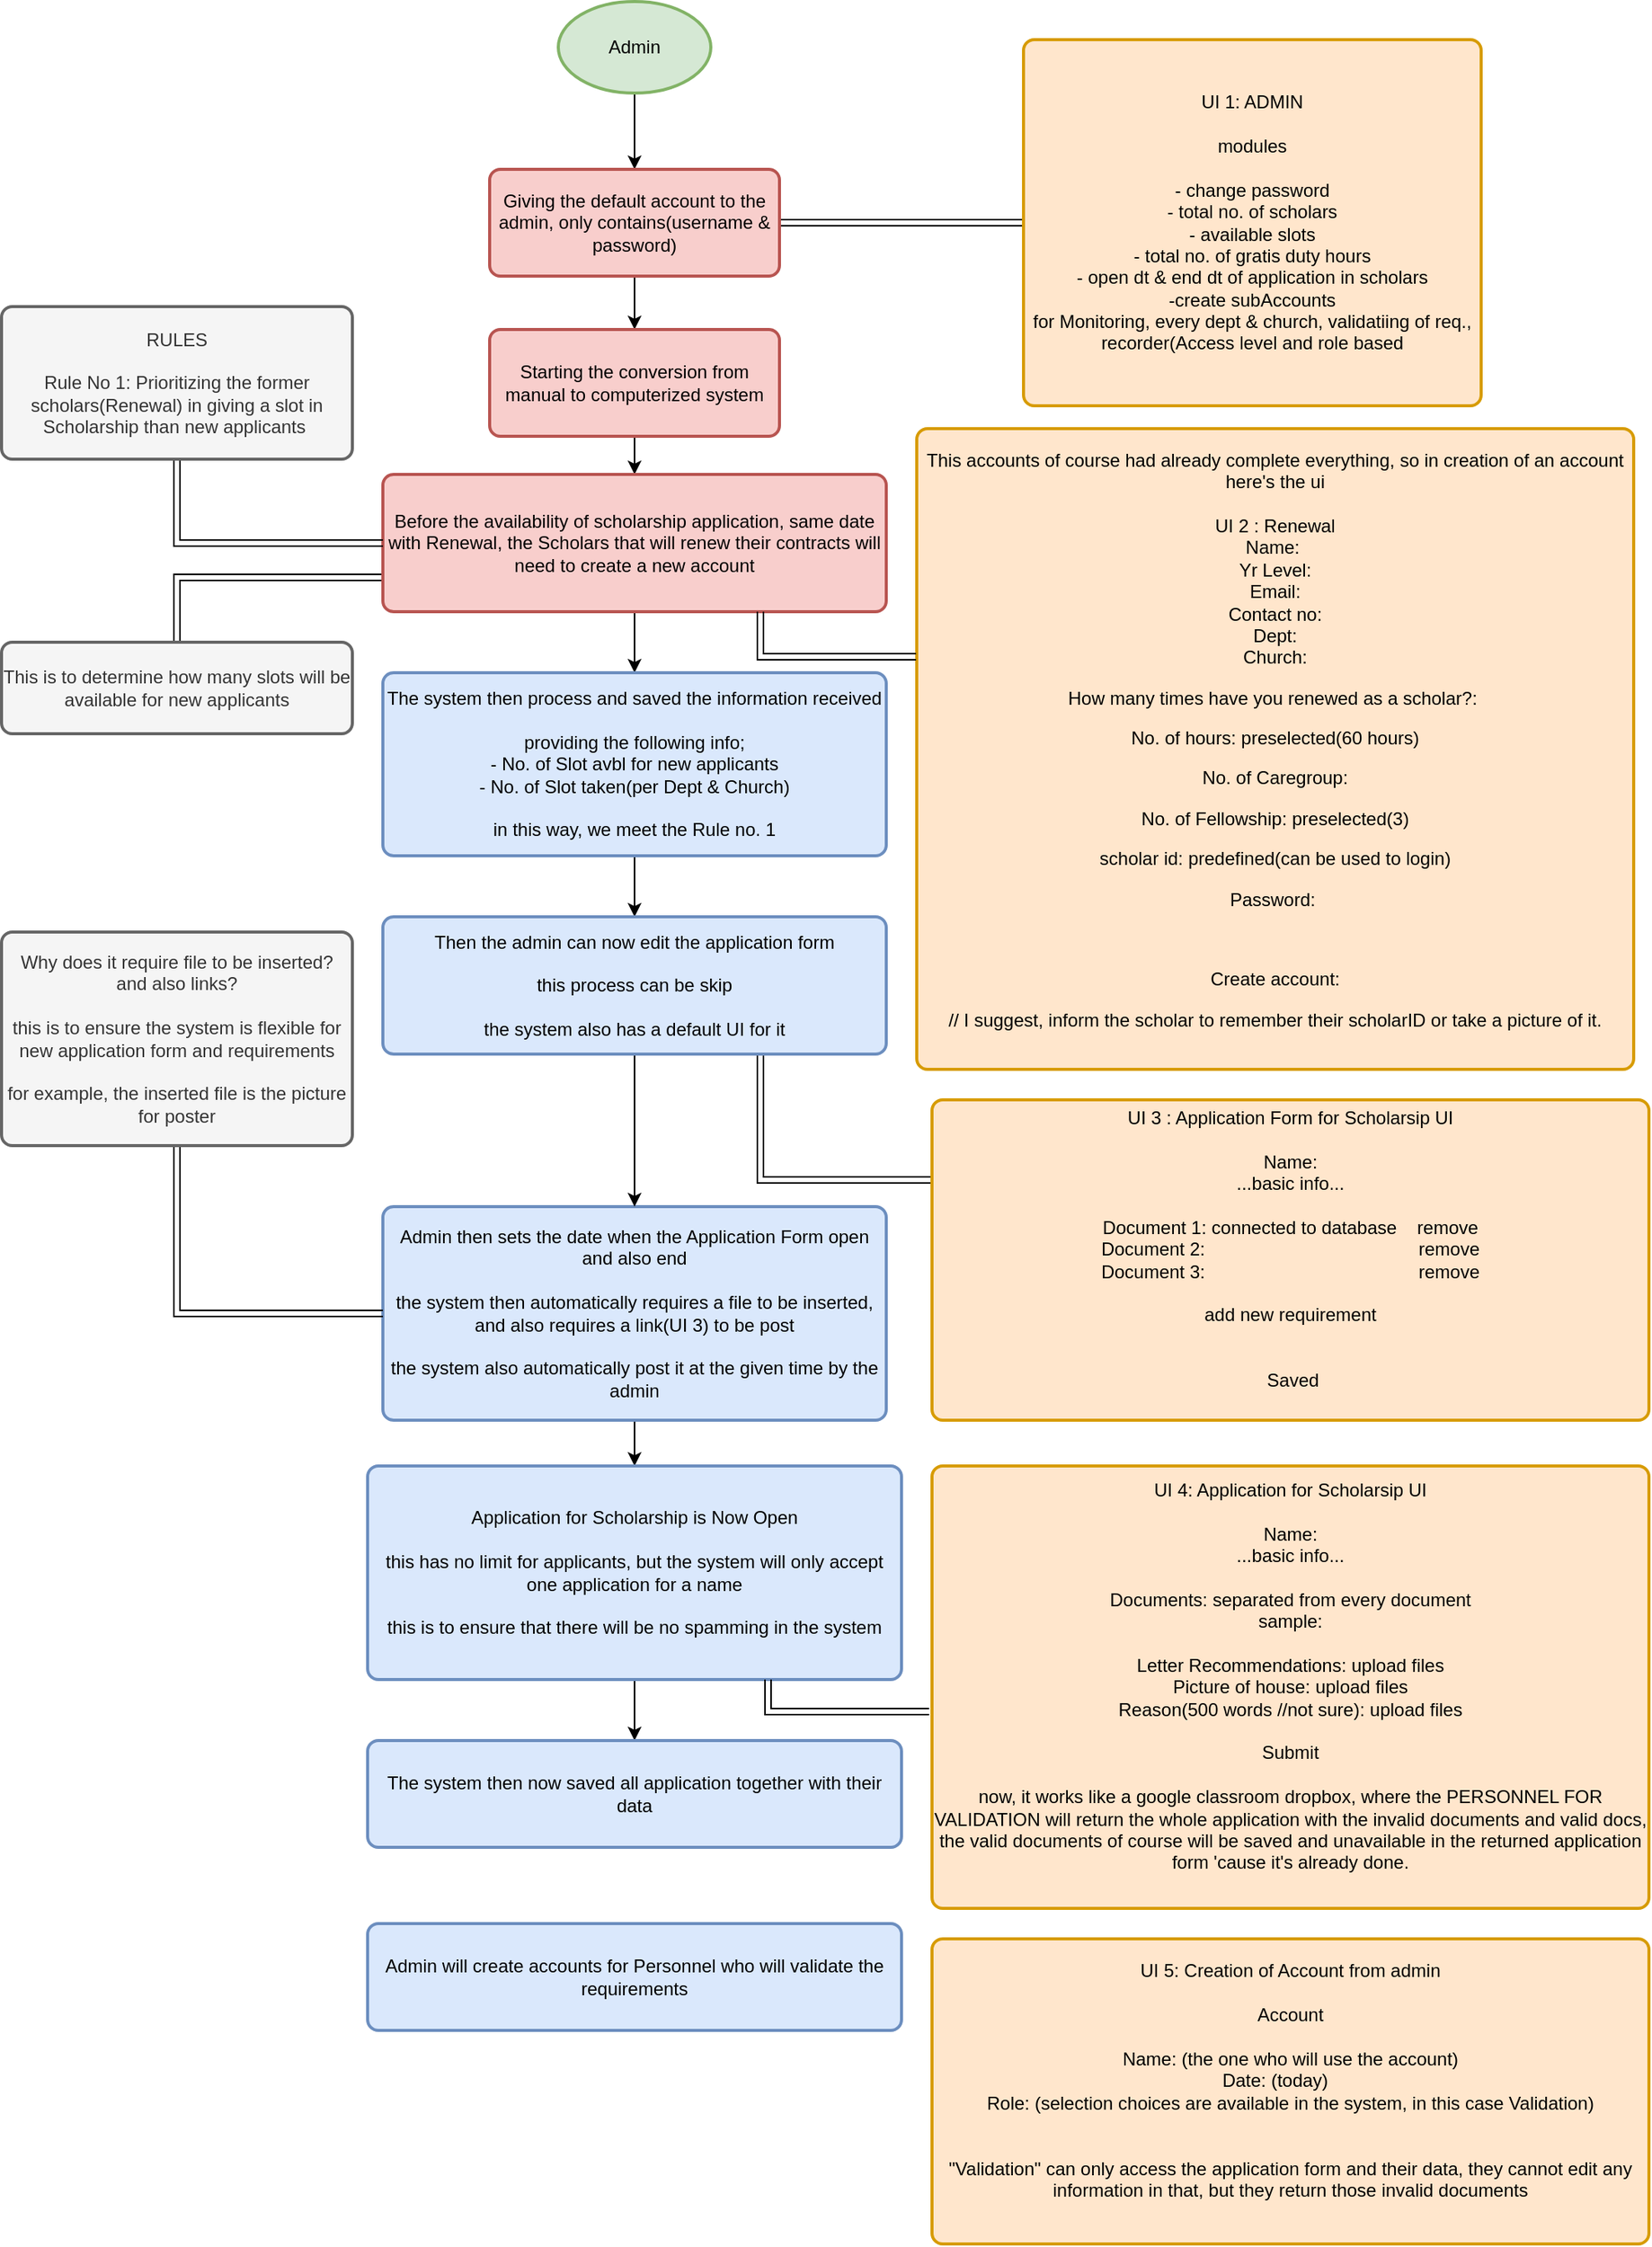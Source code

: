 <mxfile version="26.1.1">
  <diagram name="Page-1" id="uqGoRRFVobq48VPTha0x">
    <mxGraphModel dx="1434" dy="784" grid="1" gridSize="10" guides="1" tooltips="1" connect="1" arrows="1" fold="1" page="1" pageScale="1" pageWidth="1100" pageHeight="1700" math="0" shadow="0">
      <root>
        <mxCell id="0" />
        <mxCell id="1" parent="0" />
        <mxCell id="KrNsN0gfztRpw3SpxQ73-5" style="edgeStyle=orthogonalEdgeStyle;rounded=0;orthogonalLoop=1;jettySize=auto;html=1;exitX=0.5;exitY=1;exitDx=0;exitDy=0;exitPerimeter=0;entryX=0.5;entryY=0;entryDx=0;entryDy=0;" parent="1" source="KrNsN0gfztRpw3SpxQ73-1" target="KrNsN0gfztRpw3SpxQ73-2" edge="1">
          <mxGeometry relative="1" as="geometry" />
        </mxCell>
        <mxCell id="KrNsN0gfztRpw3SpxQ73-1" value="Admin" style="strokeWidth=2;html=1;shape=mxgraph.flowchart.start_1;whiteSpace=wrap;fillColor=#d5e8d4;strokeColor=#82b366;" parent="1" vertex="1">
          <mxGeometry x="375" y="20" width="100" height="60" as="geometry" />
        </mxCell>
        <mxCell id="KrNsN0gfztRpw3SpxQ73-6" style="edgeStyle=orthogonalEdgeStyle;rounded=0;orthogonalLoop=1;jettySize=auto;html=1;exitX=1;exitY=0.5;exitDx=0;exitDy=0;shape=link;" parent="1" source="KrNsN0gfztRpw3SpxQ73-2" target="KrNsN0gfztRpw3SpxQ73-3" edge="1">
          <mxGeometry relative="1" as="geometry" />
        </mxCell>
        <mxCell id="KrNsN0gfztRpw3SpxQ73-9" style="edgeStyle=orthogonalEdgeStyle;rounded=0;orthogonalLoop=1;jettySize=auto;html=1;exitX=0.5;exitY=1;exitDx=0;exitDy=0;" parent="1" source="KrNsN0gfztRpw3SpxQ73-2" target="KrNsN0gfztRpw3SpxQ73-8" edge="1">
          <mxGeometry relative="1" as="geometry" />
        </mxCell>
        <mxCell id="KrNsN0gfztRpw3SpxQ73-2" value="Giving the default account to the admin, only contains(username &amp;amp; password)" style="rounded=1;whiteSpace=wrap;html=1;absoluteArcSize=1;arcSize=14;strokeWidth=2;fillColor=#f8cecc;strokeColor=#b85450;" parent="1" vertex="1">
          <mxGeometry x="330" y="130" width="190" height="70" as="geometry" />
        </mxCell>
        <mxCell id="KrNsN0gfztRpw3SpxQ73-3" value="UI 1: ADMIN&lt;br&gt;&lt;div&gt;&lt;br&gt;&lt;/div&gt;&lt;div&gt;modules&lt;/div&gt;&lt;div&gt;&lt;br&gt;&lt;/div&gt;&lt;div&gt;- change password&lt;/div&gt;&lt;div&gt;- total no. of scholars&lt;/div&gt;&lt;div&gt;- available slots&lt;/div&gt;&lt;div&gt;- total no. of gratis duty hours&lt;/div&gt;&lt;div&gt;- open dt &amp;amp; end dt of application in scholars&lt;/div&gt;&lt;div&gt;-create subAccounts&lt;/div&gt;&lt;div&gt;for Monitoring, every dept &amp;amp; church, validatiing of req., recorder(Access level and role based&lt;/div&gt;" style="rounded=1;whiteSpace=wrap;html=1;absoluteArcSize=1;arcSize=14;strokeWidth=2;fillColor=#ffe6cc;strokeColor=#d79b00;" parent="1" vertex="1">
          <mxGeometry x="680" y="45" width="300" height="240" as="geometry" />
        </mxCell>
        <mxCell id="KrNsN0gfztRpw3SpxQ73-15" style="edgeStyle=orthogonalEdgeStyle;rounded=0;orthogonalLoop=1;jettySize=auto;html=1;exitX=0.5;exitY=1;exitDx=0;exitDy=0;entryX=0.5;entryY=0;entryDx=0;entryDy=0;" parent="1" source="KrNsN0gfztRpw3SpxQ73-8" target="KrNsN0gfztRpw3SpxQ73-10" edge="1">
          <mxGeometry relative="1" as="geometry" />
        </mxCell>
        <mxCell id="KrNsN0gfztRpw3SpxQ73-8" value="Starting the conversion from manual to computerized system" style="rounded=1;whiteSpace=wrap;html=1;absoluteArcSize=1;arcSize=14;strokeWidth=2;fillColor=#f8cecc;strokeColor=#b85450;" parent="1" vertex="1">
          <mxGeometry x="330" y="235" width="190" height="70" as="geometry" />
        </mxCell>
        <mxCell id="KrNsN0gfztRpw3SpxQ73-17" style="edgeStyle=orthogonalEdgeStyle;rounded=0;orthogonalLoop=1;jettySize=auto;html=1;exitX=0;exitY=0.75;exitDx=0;exitDy=0;entryX=0.5;entryY=0;entryDx=0;entryDy=0;shape=link;" parent="1" source="KrNsN0gfztRpw3SpxQ73-10" target="KrNsN0gfztRpw3SpxQ73-16" edge="1">
          <mxGeometry relative="1" as="geometry" />
        </mxCell>
        <mxCell id="KrNsN0gfztRpw3SpxQ73-21" style="edgeStyle=orthogonalEdgeStyle;rounded=0;orthogonalLoop=1;jettySize=auto;html=1;exitX=0.5;exitY=1;exitDx=0;exitDy=0;entryX=0.5;entryY=0;entryDx=0;entryDy=0;" parent="1" source="KrNsN0gfztRpw3SpxQ73-10" target="KrNsN0gfztRpw3SpxQ73-20" edge="1">
          <mxGeometry relative="1" as="geometry" />
        </mxCell>
        <mxCell id="KrNsN0gfztRpw3SpxQ73-10" value="Before the availability of scholarship application, same date with Renewal, the Scholars that will renew their contracts will need to create a new account" style="rounded=1;whiteSpace=wrap;html=1;absoluteArcSize=1;arcSize=14;strokeWidth=2;fillColor=#f8cecc;strokeColor=#b85450;" parent="1" vertex="1">
          <mxGeometry x="260" y="330" width="330" height="90" as="geometry" />
        </mxCell>
        <mxCell id="KrNsN0gfztRpw3SpxQ73-14" style="edgeStyle=orthogonalEdgeStyle;rounded=0;orthogonalLoop=1;jettySize=auto;html=1;exitX=0.5;exitY=1;exitDx=0;exitDy=0;entryX=0;entryY=0.5;entryDx=0;entryDy=0;shape=link;" parent="1" source="KrNsN0gfztRpw3SpxQ73-11" target="KrNsN0gfztRpw3SpxQ73-10" edge="1">
          <mxGeometry relative="1" as="geometry" />
        </mxCell>
        <mxCell id="KrNsN0gfztRpw3SpxQ73-11" value="RULES&lt;br&gt;&lt;br&gt;&lt;div&gt;Rule No 1: Prioritizing the former scholars(Renewal) in giving a slot in Scholarship than new applicants&amp;nbsp;&lt;/div&gt;" style="rounded=1;whiteSpace=wrap;html=1;absoluteArcSize=1;arcSize=14;strokeWidth=2;fillColor=#f5f5f5;strokeColor=#666666;fontColor=#333333;" parent="1" vertex="1">
          <mxGeometry x="10" y="220" width="230" height="100" as="geometry" />
        </mxCell>
        <mxCell id="KrNsN0gfztRpw3SpxQ73-16" value="This is to determine how many slots will be available for new applicants" style="rounded=1;whiteSpace=wrap;html=1;absoluteArcSize=1;arcSize=14;strokeWidth=2;fillColor=#f5f5f5;strokeColor=#666666;fontColor=#333333;" parent="1" vertex="1">
          <mxGeometry x="10" y="440" width="230" height="60" as="geometry" />
        </mxCell>
        <mxCell id="KrNsN0gfztRpw3SpxQ73-18" value="This accounts of course had already complete everything, so in creation of an account here&#39;s the ui&lt;div&gt;&lt;br&gt;&lt;/div&gt;&lt;div&gt;UI 2 : Renewal&lt;br&gt;Name:&amp;nbsp;&lt;/div&gt;&lt;div&gt;Yr Level:&lt;/div&gt;&lt;div&gt;Email:&lt;/div&gt;&lt;div&gt;Contact no:&lt;/div&gt;&lt;div&gt;Dept:&lt;/div&gt;&lt;div&gt;Church:&lt;/div&gt;&lt;div&gt;&lt;p&gt;How many times have you renewed as a scholar?:&amp;nbsp;&lt;/p&gt;&lt;p&gt;No. of hours: preselected(60 hours)&lt;/p&gt;&lt;p&gt;No. of Caregroup:&lt;/p&gt;&lt;p&gt;No. of Fellowship: preselected(3)&lt;/p&gt;&lt;p&gt;scholar id: predefined(can be used to login)&lt;/p&gt;&lt;p&gt;Password:&amp;nbsp;&lt;/p&gt;&lt;p&gt;&lt;br&gt;&lt;/p&gt;&lt;p&gt;Create account:&lt;/p&gt;&lt;p&gt;// I suggest, inform the scholar to remember their scholarID or take a picture of it.&lt;/p&gt;&lt;/div&gt;" style="rounded=1;whiteSpace=wrap;html=1;absoluteArcSize=1;arcSize=14;strokeWidth=2;fillColor=#ffe6cc;strokeColor=#d79b00;" parent="1" vertex="1">
          <mxGeometry x="610" y="300" width="470" height="420" as="geometry" />
        </mxCell>
        <mxCell id="KrNsN0gfztRpw3SpxQ73-33" style="edgeStyle=orthogonalEdgeStyle;rounded=0;orthogonalLoop=1;jettySize=auto;html=1;exitX=0.5;exitY=1;exitDx=0;exitDy=0;entryX=0.5;entryY=0;entryDx=0;entryDy=0;" parent="1" source="KrNsN0gfztRpw3SpxQ73-20" target="KrNsN0gfztRpw3SpxQ73-32" edge="1">
          <mxGeometry relative="1" as="geometry" />
        </mxCell>
        <mxCell id="KrNsN0gfztRpw3SpxQ73-20" value="The system then process and saved the information received&lt;br&gt;&lt;br&gt;providing the following info;&lt;div&gt;&lt;span style=&quot;text-align: start; background-color: transparent; color: light-dark(rgb(0, 0, 0), rgb(255, 255, 255));&quot;&gt;- No. of Slot avbl for new applicants&lt;/span&gt;&lt;/div&gt;&lt;div&gt;&lt;span style=&quot;text-align: start; background-color: transparent; color: light-dark(rgb(0, 0, 0), rgb(255, 255, 255));&quot;&gt;- No. of Slot taken(per Dept &amp;amp; Church)&lt;/span&gt;&lt;/div&gt;&lt;div&gt;&lt;span style=&quot;text-align: start; background-color: transparent; color: light-dark(rgb(0, 0, 0), rgb(255, 255, 255));&quot;&gt;&lt;br&gt;&lt;/span&gt;&lt;/div&gt;&lt;div&gt;&lt;span style=&quot;text-align: start; background-color: transparent; color: light-dark(rgb(0, 0, 0), rgb(255, 255, 255));&quot;&gt;in this way, we meet the Rule no. 1&lt;/span&gt;&lt;/div&gt;" style="rounded=1;whiteSpace=wrap;html=1;absoluteArcSize=1;arcSize=14;strokeWidth=2;fillColor=#dae8fc;strokeColor=#6c8ebf;" parent="1" vertex="1">
          <mxGeometry x="260" y="460" width="330" height="120" as="geometry" />
        </mxCell>
        <mxCell id="KrNsN0gfztRpw3SpxQ73-45" style="edgeStyle=orthogonalEdgeStyle;rounded=0;orthogonalLoop=1;jettySize=auto;html=1;exitX=0.5;exitY=1;exitDx=0;exitDy=0;entryX=0.5;entryY=0;entryDx=0;entryDy=0;" parent="1" source="KrNsN0gfztRpw3SpxQ73-22" target="KrNsN0gfztRpw3SpxQ73-44" edge="1">
          <mxGeometry relative="1" as="geometry" />
        </mxCell>
        <mxCell id="KrNsN0gfztRpw3SpxQ73-22" value="Admin then sets the date when the Application Form open and also end&lt;div&gt;&lt;br&gt;&lt;/div&gt;&lt;div&gt;the system then automatically requires a file to be inserted, and also requires a link(UI 3) to be post&lt;/div&gt;&lt;div&gt;&lt;br&gt;&lt;/div&gt;&lt;div&gt;the system also automatically post it at the given time by the admin&lt;/div&gt;" style="rounded=1;whiteSpace=wrap;html=1;absoluteArcSize=1;arcSize=14;strokeWidth=2;fillColor=#dae8fc;strokeColor=#6c8ebf;" parent="1" vertex="1">
          <mxGeometry x="260" y="810" width="330" height="140" as="geometry" />
        </mxCell>
        <mxCell id="KrNsN0gfztRpw3SpxQ73-37" style="edgeStyle=orthogonalEdgeStyle;rounded=0;orthogonalLoop=1;jettySize=auto;html=1;exitX=0.5;exitY=1;exitDx=0;exitDy=0;entryX=0;entryY=0.5;entryDx=0;entryDy=0;shape=link;" parent="1" source="KrNsN0gfztRpw3SpxQ73-25" target="KrNsN0gfztRpw3SpxQ73-22" edge="1">
          <mxGeometry relative="1" as="geometry" />
        </mxCell>
        <mxCell id="KrNsN0gfztRpw3SpxQ73-25" value="Why does it require file to be inserted? and also links?&lt;br&gt;&lt;br&gt;this is to ensure the system is flexible for new application form and requirements&lt;div&gt;&lt;br&gt;&lt;/div&gt;&lt;div&gt;for example, the inserted file is the picture for poster&lt;/div&gt;" style="rounded=1;whiteSpace=wrap;html=1;absoluteArcSize=1;arcSize=14;strokeWidth=2;fillColor=#f5f5f5;strokeColor=#666666;fontColor=#333333;" parent="1" vertex="1">
          <mxGeometry x="10" y="630" width="230" height="140" as="geometry" />
        </mxCell>
        <mxCell id="KrNsN0gfztRpw3SpxQ73-36" style="edgeStyle=orthogonalEdgeStyle;rounded=0;orthogonalLoop=1;jettySize=auto;html=1;exitX=0.5;exitY=1;exitDx=0;exitDy=0;entryX=0.5;entryY=0;entryDx=0;entryDy=0;" parent="1" source="KrNsN0gfztRpw3SpxQ73-32" target="KrNsN0gfztRpw3SpxQ73-22" edge="1">
          <mxGeometry relative="1" as="geometry" />
        </mxCell>
        <mxCell id="KrNsN0gfztRpw3SpxQ73-40" style="edgeStyle=orthogonalEdgeStyle;rounded=0;orthogonalLoop=1;jettySize=auto;html=1;exitX=0.75;exitY=1;exitDx=0;exitDy=0;entryX=0;entryY=0.25;entryDx=0;entryDy=0;shape=link;" parent="1" source="KrNsN0gfztRpw3SpxQ73-32" target="KrNsN0gfztRpw3SpxQ73-39" edge="1">
          <mxGeometry relative="1" as="geometry" />
        </mxCell>
        <mxCell id="KrNsN0gfztRpw3SpxQ73-32" value="Then the admin can now edit the application form&lt;div&gt;&lt;div&gt;&lt;br&gt;&lt;/div&gt;&lt;div&gt;this process can be skip&lt;/div&gt;&lt;div&gt;&lt;br&gt;&lt;/div&gt;&lt;div&gt;the system also has a default UI for it&lt;/div&gt;&lt;/div&gt;" style="rounded=1;whiteSpace=wrap;html=1;absoluteArcSize=1;arcSize=14;strokeWidth=2;fillColor=#dae8fc;strokeColor=#6c8ebf;" parent="1" vertex="1">
          <mxGeometry x="260" y="620" width="330" height="90" as="geometry" />
        </mxCell>
        <mxCell id="KrNsN0gfztRpw3SpxQ73-38" value="UI 4: Application for Scholarsip UI&lt;div&gt;&lt;br&gt;&lt;/div&gt;&lt;div&gt;Name:&lt;/div&gt;&lt;div&gt;...basic info...&lt;/div&gt;&lt;div&gt;&lt;br&gt;&lt;/div&gt;&lt;div&gt;Documents: separated from every document&lt;/div&gt;&lt;div&gt;sample:&lt;/div&gt;&lt;div&gt;&lt;br&gt;&lt;/div&gt;&lt;div&gt;Letter Recommendations: upload files&lt;/div&gt;&lt;div&gt;Picture of house: upload files&lt;/div&gt;&lt;div&gt;Reason(500 words //not sure): upload files&lt;/div&gt;&lt;div&gt;&lt;br&gt;&lt;/div&gt;&lt;div&gt;Submit&lt;/div&gt;&lt;div&gt;&lt;br&gt;&lt;/div&gt;&lt;div&gt;now, it works like a google classroom dropbox, where the PERSONNEL FOR VALIDATION will return the whole application with the invalid documents and valid docs, the valid documents of course will be saved and unavailable in the returned application form &#39;cause it&#39;s already done.&lt;/div&gt;&lt;div&gt;&lt;br&gt;&lt;/div&gt;" style="rounded=1;whiteSpace=wrap;html=1;absoluteArcSize=1;arcSize=14;strokeWidth=2;fillColor=#ffe6cc;strokeColor=#d79b00;align=center;" parent="1" vertex="1">
          <mxGeometry x="620" y="980" width="470" height="290" as="geometry" />
        </mxCell>
        <mxCell id="KrNsN0gfztRpw3SpxQ73-39" value="UI 3 : Application Form for Scholarsip UI&lt;div&gt;&lt;br&gt;&lt;/div&gt;&lt;div&gt;Name:&lt;/div&gt;&lt;div&gt;...basic info...&lt;/div&gt;&lt;div&gt;&lt;br&gt;&lt;/div&gt;&lt;div&gt;Document 1: connected to database&amp;nbsp; &amp;nbsp; remove&lt;/div&gt;&lt;div&gt;Document 2:&amp;nbsp; &amp;nbsp; &amp;nbsp; &amp;nbsp; &amp;nbsp; &amp;nbsp; &amp;nbsp; &amp;nbsp; &amp;nbsp; &amp;nbsp; &amp;nbsp; &amp;nbsp; &amp;nbsp; &amp;nbsp; &amp;nbsp; &amp;nbsp; &amp;nbsp; &amp;nbsp; &amp;nbsp; &amp;nbsp; &amp;nbsp; remove&lt;/div&gt;&lt;div&gt;Document 3:&amp;nbsp; &amp;nbsp; &amp;nbsp; &amp;nbsp; &amp;nbsp; &amp;nbsp; &amp;nbsp; &amp;nbsp; &amp;nbsp; &amp;nbsp; &amp;nbsp; &amp;nbsp; &amp;nbsp; &amp;nbsp; &amp;nbsp; &amp;nbsp; &amp;nbsp; &amp;nbsp; &amp;nbsp; &amp;nbsp; &amp;nbsp; remove&lt;/div&gt;&lt;div&gt;&lt;br&gt;&lt;/div&gt;&lt;div&gt;add new requirement&lt;/div&gt;&lt;div&gt;&lt;br&gt;&lt;/div&gt;&lt;div&gt;&lt;br&gt;&lt;/div&gt;&lt;div&gt;&lt;span style=&quot;background-color: transparent; color: light-dark(rgb(0, 0, 0), rgb(255, 255, 255));&quot;&gt;&amp;nbsp;Saved&lt;/span&gt;&lt;/div&gt;&lt;div&gt;&lt;br&gt;&lt;/div&gt;" style="rounded=1;whiteSpace=wrap;html=1;absoluteArcSize=1;arcSize=14;strokeWidth=2;fillColor=#ffe6cc;strokeColor=#d79b00;align=center;" parent="1" vertex="1">
          <mxGeometry x="620" y="740" width="470" height="210" as="geometry" />
        </mxCell>
        <mxCell id="KrNsN0gfztRpw3SpxQ73-43" style="edgeStyle=orthogonalEdgeStyle;rounded=0;orthogonalLoop=1;jettySize=auto;html=1;exitX=0.75;exitY=1;exitDx=0;exitDy=0;entryX=-0.001;entryY=0.356;entryDx=0;entryDy=0;entryPerimeter=0;shape=link;" parent="1" source="KrNsN0gfztRpw3SpxQ73-10" target="KrNsN0gfztRpw3SpxQ73-18" edge="1">
          <mxGeometry relative="1" as="geometry" />
        </mxCell>
        <mxCell id="9_t9rg1ovoaUYghCjQB8-2" style="edgeStyle=orthogonalEdgeStyle;rounded=0;orthogonalLoop=1;jettySize=auto;html=1;exitX=0.5;exitY=1;exitDx=0;exitDy=0;entryX=0.5;entryY=0;entryDx=0;entryDy=0;" edge="1" parent="1" source="KrNsN0gfztRpw3SpxQ73-44" target="9_t9rg1ovoaUYghCjQB8-1">
          <mxGeometry relative="1" as="geometry" />
        </mxCell>
        <mxCell id="KrNsN0gfztRpw3SpxQ73-44" value="Application for Scholarship is Now Open&lt;div&gt;&lt;br&gt;&lt;/div&gt;&lt;div&gt;this has no limit for applicants, but the system will only accept one application for a name&lt;/div&gt;&lt;div&gt;&lt;br&gt;&lt;/div&gt;&lt;div&gt;this is to ensure that there will be no spamming in the system&lt;/div&gt;" style="rounded=1;whiteSpace=wrap;html=1;absoluteArcSize=1;arcSize=14;strokeWidth=2;fillColor=#dae8fc;strokeColor=#6c8ebf;" parent="1" vertex="1">
          <mxGeometry x="250" y="980" width="350" height="140" as="geometry" />
        </mxCell>
        <mxCell id="9_t9rg1ovoaUYghCjQB8-1" value="The system then now saved all application together with their data" style="rounded=1;whiteSpace=wrap;html=1;absoluteArcSize=1;arcSize=14;strokeWidth=2;fillColor=#dae8fc;strokeColor=#6c8ebf;" vertex="1" parent="1">
          <mxGeometry x="250" y="1160" width="350" height="70" as="geometry" />
        </mxCell>
        <mxCell id="9_t9rg1ovoaUYghCjQB8-3" style="edgeStyle=orthogonalEdgeStyle;rounded=0;orthogonalLoop=1;jettySize=auto;html=1;exitX=0.75;exitY=1;exitDx=0;exitDy=0;entryX=-0.004;entryY=0.555;entryDx=0;entryDy=0;entryPerimeter=0;shape=link;" edge="1" parent="1" source="KrNsN0gfztRpw3SpxQ73-44" target="KrNsN0gfztRpw3SpxQ73-38">
          <mxGeometry relative="1" as="geometry" />
        </mxCell>
        <mxCell id="9_t9rg1ovoaUYghCjQB8-4" value="Admin will create accounts for Personnel who will validate the requirements" style="rounded=1;whiteSpace=wrap;html=1;absoluteArcSize=1;arcSize=14;strokeWidth=2;fillColor=#dae8fc;strokeColor=#6c8ebf;" vertex="1" parent="1">
          <mxGeometry x="250" y="1280" width="350" height="70" as="geometry" />
        </mxCell>
        <mxCell id="9_t9rg1ovoaUYghCjQB8-5" value="&lt;div&gt;UI 5: Creation of Account from admin&lt;/div&gt;&lt;div&gt;&lt;br&gt;&lt;/div&gt;&lt;div&gt;Account&lt;/div&gt;&lt;div&gt;&lt;br&gt;&lt;/div&gt;&lt;div&gt;Name: (the one who will use the account)&lt;/div&gt;&lt;div&gt;&lt;span style=&quot;background-color: transparent; color: light-dark(rgb(0, 0, 0), rgb(255, 255, 255));&quot;&gt;Date: (today)&amp;nbsp; &amp;nbsp; &amp;nbsp;&amp;nbsp;&lt;/span&gt;&lt;/div&gt;&lt;div&gt;&lt;span style=&quot;background-color: transparent; color: light-dark(rgb(0, 0, 0), rgb(255, 255, 255));&quot;&gt;Role: (selection choices are available in the system, in this case Validation)&lt;/span&gt;&lt;/div&gt;&lt;div&gt;&lt;br&gt;&lt;/div&gt;&lt;div&gt;&lt;br&gt;&lt;/div&gt;&lt;div&gt;&quot;Validation&quot; can only access the application form and their data, they cannot edit any information in that, but they return those invalid documents&lt;/div&gt;&lt;div&gt;&lt;span style=&quot;background-color: transparent; color: light-dark(rgb(0, 0, 0), rgb(255, 255, 255));&quot;&gt;&amp;nbsp; &amp;nbsp; &amp;nbsp; &amp;nbsp; &amp;nbsp; &amp;nbsp; &amp;nbsp; &amp;nbsp; &amp;nbsp; &amp;nbsp; &amp;nbsp; &amp;nbsp; &amp;nbsp; &amp;nbsp; &amp;nbsp; &amp;nbsp; &amp;nbsp; &amp;nbsp; &amp;nbsp; &amp;nbsp; &amp;nbsp; &amp;nbsp;&amp;nbsp;&lt;/span&gt;&lt;/div&gt;" style="rounded=1;whiteSpace=wrap;html=1;absoluteArcSize=1;arcSize=14;strokeWidth=2;fillColor=#ffe6cc;strokeColor=#d79b00;align=center;" vertex="1" parent="1">
          <mxGeometry x="620" y="1290" width="470" height="200" as="geometry" />
        </mxCell>
      </root>
    </mxGraphModel>
  </diagram>
</mxfile>
